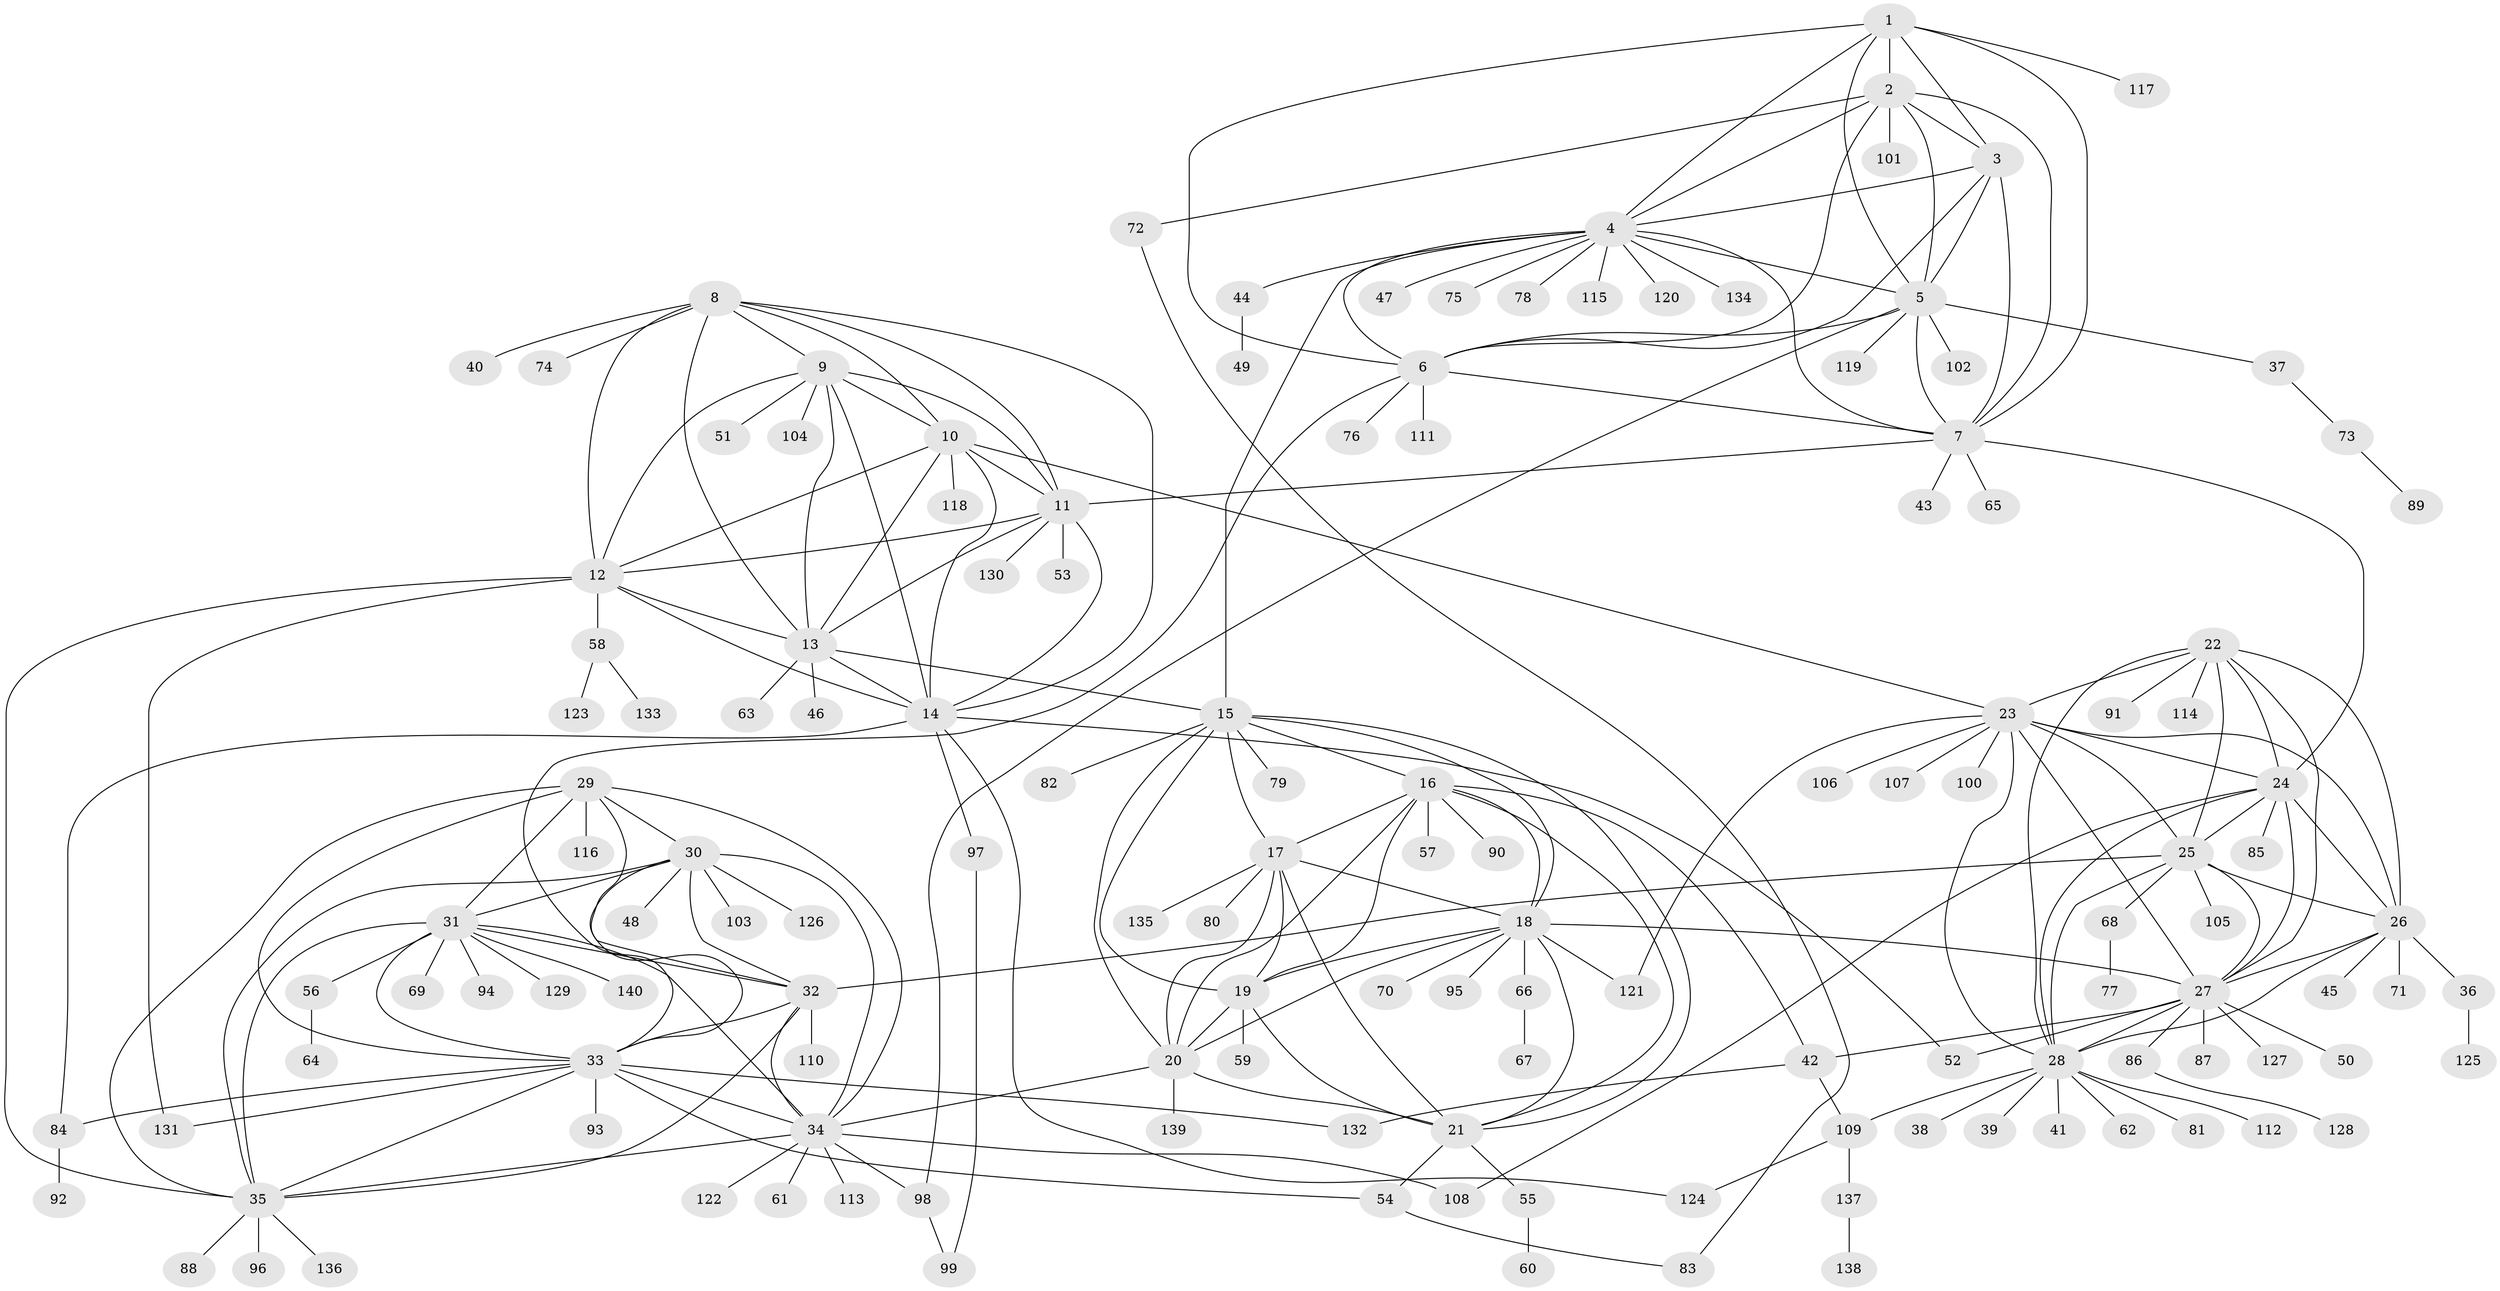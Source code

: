 // coarse degree distribution, {9: 0.03669724770642202, 6: 0.009174311926605505, 19: 0.009174311926605505, 16: 0.009174311926605505, 7: 0.05504587155963303, 10: 0.027522935779816515, 15: 0.01834862385321101, 8: 0.03669724770642202, 20: 0.009174311926605505, 11: 0.009174311926605505, 2: 0.10091743119266056, 1: 0.6513761467889908, 4: 0.01834862385321101, 3: 0.009174311926605505}
// Generated by graph-tools (version 1.1) at 2025/52/02/27/25 19:52:18]
// undirected, 140 vertices, 233 edges
graph export_dot {
graph [start="1"]
  node [color=gray90,style=filled];
  1;
  2;
  3;
  4;
  5;
  6;
  7;
  8;
  9;
  10;
  11;
  12;
  13;
  14;
  15;
  16;
  17;
  18;
  19;
  20;
  21;
  22;
  23;
  24;
  25;
  26;
  27;
  28;
  29;
  30;
  31;
  32;
  33;
  34;
  35;
  36;
  37;
  38;
  39;
  40;
  41;
  42;
  43;
  44;
  45;
  46;
  47;
  48;
  49;
  50;
  51;
  52;
  53;
  54;
  55;
  56;
  57;
  58;
  59;
  60;
  61;
  62;
  63;
  64;
  65;
  66;
  67;
  68;
  69;
  70;
  71;
  72;
  73;
  74;
  75;
  76;
  77;
  78;
  79;
  80;
  81;
  82;
  83;
  84;
  85;
  86;
  87;
  88;
  89;
  90;
  91;
  92;
  93;
  94;
  95;
  96;
  97;
  98;
  99;
  100;
  101;
  102;
  103;
  104;
  105;
  106;
  107;
  108;
  109;
  110;
  111;
  112;
  113;
  114;
  115;
  116;
  117;
  118;
  119;
  120;
  121;
  122;
  123;
  124;
  125;
  126;
  127;
  128;
  129;
  130;
  131;
  132;
  133;
  134;
  135;
  136;
  137;
  138;
  139;
  140;
  1 -- 2;
  1 -- 3;
  1 -- 4;
  1 -- 5;
  1 -- 6;
  1 -- 7;
  1 -- 117;
  2 -- 3;
  2 -- 4;
  2 -- 5;
  2 -- 6;
  2 -- 7;
  2 -- 72;
  2 -- 101;
  3 -- 4;
  3 -- 5;
  3 -- 6;
  3 -- 7;
  4 -- 5;
  4 -- 6;
  4 -- 7;
  4 -- 15;
  4 -- 44;
  4 -- 47;
  4 -- 75;
  4 -- 78;
  4 -- 115;
  4 -- 120;
  4 -- 134;
  5 -- 6;
  5 -- 7;
  5 -- 37;
  5 -- 98;
  5 -- 102;
  5 -- 119;
  6 -- 7;
  6 -- 33;
  6 -- 76;
  6 -- 111;
  7 -- 11;
  7 -- 24;
  7 -- 43;
  7 -- 65;
  8 -- 9;
  8 -- 10;
  8 -- 11;
  8 -- 12;
  8 -- 13;
  8 -- 14;
  8 -- 40;
  8 -- 74;
  9 -- 10;
  9 -- 11;
  9 -- 12;
  9 -- 13;
  9 -- 14;
  9 -- 51;
  9 -- 104;
  10 -- 11;
  10 -- 12;
  10 -- 13;
  10 -- 14;
  10 -- 23;
  10 -- 118;
  11 -- 12;
  11 -- 13;
  11 -- 14;
  11 -- 53;
  11 -- 130;
  12 -- 13;
  12 -- 14;
  12 -- 35;
  12 -- 58;
  12 -- 131;
  13 -- 14;
  13 -- 15;
  13 -- 46;
  13 -- 63;
  14 -- 52;
  14 -- 84;
  14 -- 97;
  14 -- 124;
  15 -- 16;
  15 -- 17;
  15 -- 18;
  15 -- 19;
  15 -- 20;
  15 -- 21;
  15 -- 79;
  15 -- 82;
  16 -- 17;
  16 -- 18;
  16 -- 19;
  16 -- 20;
  16 -- 21;
  16 -- 42;
  16 -- 57;
  16 -- 90;
  17 -- 18;
  17 -- 19;
  17 -- 20;
  17 -- 21;
  17 -- 80;
  17 -- 135;
  18 -- 19;
  18 -- 20;
  18 -- 21;
  18 -- 27;
  18 -- 66;
  18 -- 70;
  18 -- 95;
  18 -- 121;
  19 -- 20;
  19 -- 21;
  19 -- 59;
  20 -- 21;
  20 -- 34;
  20 -- 139;
  21 -- 54;
  21 -- 55;
  22 -- 23;
  22 -- 24;
  22 -- 25;
  22 -- 26;
  22 -- 27;
  22 -- 28;
  22 -- 91;
  22 -- 114;
  23 -- 24;
  23 -- 25;
  23 -- 26;
  23 -- 27;
  23 -- 28;
  23 -- 100;
  23 -- 106;
  23 -- 107;
  23 -- 121;
  24 -- 25;
  24 -- 26;
  24 -- 27;
  24 -- 28;
  24 -- 85;
  24 -- 108;
  25 -- 26;
  25 -- 27;
  25 -- 28;
  25 -- 32;
  25 -- 68;
  25 -- 105;
  26 -- 27;
  26 -- 28;
  26 -- 36;
  26 -- 45;
  26 -- 71;
  27 -- 28;
  27 -- 42;
  27 -- 50;
  27 -- 52;
  27 -- 86;
  27 -- 87;
  27 -- 127;
  28 -- 38;
  28 -- 39;
  28 -- 41;
  28 -- 62;
  28 -- 81;
  28 -- 109;
  28 -- 112;
  29 -- 30;
  29 -- 31;
  29 -- 32;
  29 -- 33;
  29 -- 34;
  29 -- 35;
  29 -- 116;
  30 -- 31;
  30 -- 32;
  30 -- 33;
  30 -- 34;
  30 -- 35;
  30 -- 48;
  30 -- 103;
  30 -- 126;
  31 -- 32;
  31 -- 33;
  31 -- 34;
  31 -- 35;
  31 -- 56;
  31 -- 69;
  31 -- 94;
  31 -- 129;
  31 -- 140;
  32 -- 33;
  32 -- 34;
  32 -- 35;
  32 -- 110;
  33 -- 34;
  33 -- 35;
  33 -- 54;
  33 -- 84;
  33 -- 93;
  33 -- 131;
  33 -- 132;
  34 -- 35;
  34 -- 61;
  34 -- 98;
  34 -- 108;
  34 -- 113;
  34 -- 122;
  35 -- 88;
  35 -- 96;
  35 -- 136;
  36 -- 125;
  37 -- 73;
  42 -- 109;
  42 -- 132;
  44 -- 49;
  54 -- 83;
  55 -- 60;
  56 -- 64;
  58 -- 123;
  58 -- 133;
  66 -- 67;
  68 -- 77;
  72 -- 83;
  73 -- 89;
  84 -- 92;
  86 -- 128;
  97 -- 99;
  98 -- 99;
  109 -- 124;
  109 -- 137;
  137 -- 138;
}
